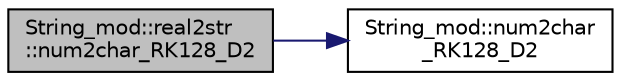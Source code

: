 digraph "String_mod::real2str::num2char_RK128_D2"
{
 // LATEX_PDF_SIZE
  edge [fontname="Helvetica",fontsize="10",labelfontname="Helvetica",labelfontsize="10"];
  node [fontname="Helvetica",fontsize="10",shape=record];
  rankdir="LR";
  Node1 [label="String_mod::real2str\l::num2char_RK128_D2",height=0.2,width=0.4,color="black", fillcolor="grey75", style="filled", fontcolor="black",tooltip="Convert the input value to string, with the requested format, if provided."];
  Node1 -> Node2 [color="midnightblue",fontsize="10",style="solid",fontname="Helvetica"];
  Node2 [label="String_mod::num2char\l_RK128_D2",height=0.2,width=0.4,color="black", fillcolor="white", style="filled",URL="$namespaceString__mod.html#ab79b3a5aeaf764a058f34f084f7f34f2",tooltip="Convert the input value to string, with the requested format, if provided."];
}
